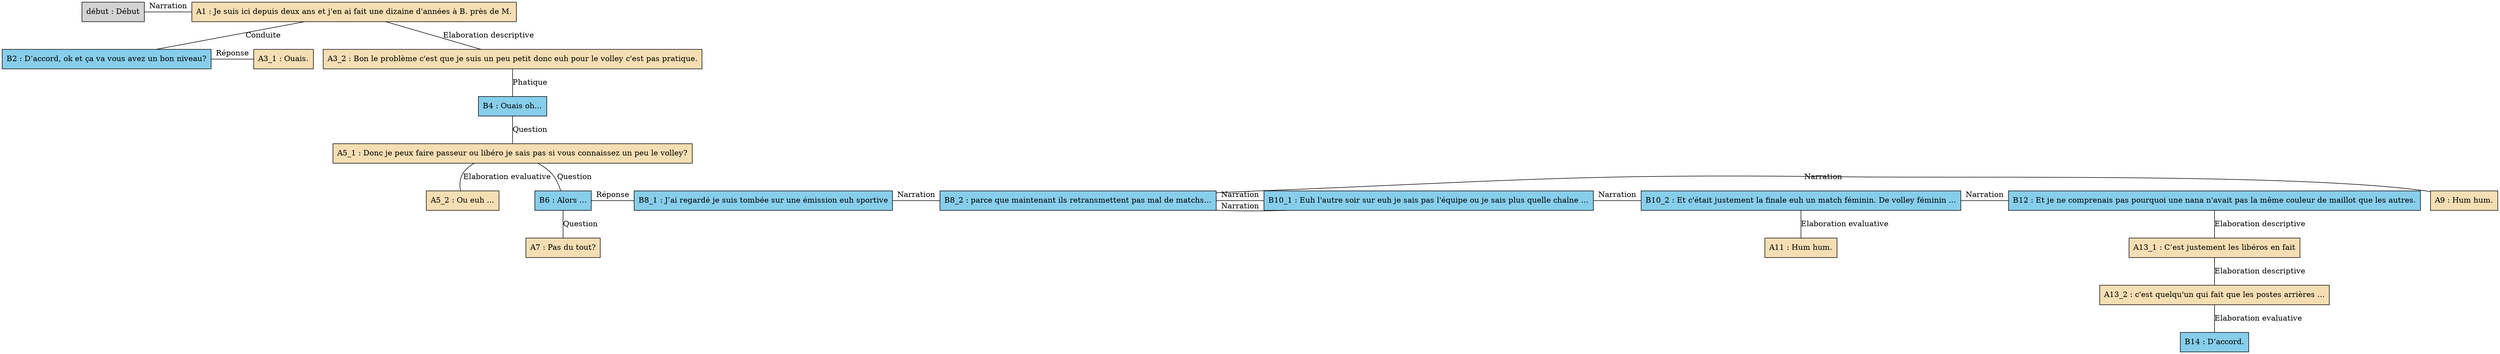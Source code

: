 digraph C08 {
	node [shape=box style=filled]
	"début" [label="début : Début"]
	A1 [label="A1 : Je suis ici depuis deux ans et j'en ai fait une dizaine d'années à B. près de M." fillcolor=wheat]
	B2 [label="B2 : D’accord, ok et ça va vous avez un bon niveau?" fillcolor=skyblue]
	A3_1 [label="A3_1 : Ouais." fillcolor=wheat]
	A3_2 [label="A3_2 : Bon le problème c'est que je suis un peu petit donc euh pour le volley c'est pas pratique." fillcolor=wheat]
	B4 [label="B4 : Ouais oh…" fillcolor=skyblue]
	A5_1 [label="A5_1 : Donc je peux faire passeur ou libéro je sais pas si vous connaissez un peu le volley?" fillcolor=wheat]
	A5_2 [label="A5_2 : Ou euh ..." fillcolor=wheat]
	B6 [label="B6 : Alors ..." fillcolor=skyblue]
	A7 [label="A7 : Pas du tout?" fillcolor=wheat]
	B8_1 [label="B8_1 : J’ai regardé je suis tombée sur une émission euh sportive" fillcolor=skyblue]
	B8_2 [label="B8_2 : parce que maintenant ils retransmettent pas mal de matchs…" fillcolor=skyblue]
	A9 [label="A9 : Hum hum." fillcolor=wheat]
	B10_1 [label="B10_1 : Euh l'autre soir sur euh je sais pas l'équipe ou je sais plus quelle chaîne …" fillcolor=skyblue]
	B10_2 [label="B10_2 : Et c'était justement la finale euh un match féminin. De volley féminin ..." fillcolor=skyblue]
	A11 [label="A11 : Hum hum." fillcolor=wheat]
	B12 [label="B12 : Et je ne comprenais pas pourquoi une nana n'avait pas la même couleur de maillot que les autres." fillcolor=skyblue]
	A13_1 [label="A13_1 : C’est justement les libéros en fait" fillcolor=wheat]
	A13_2 [label="A13_2 : c'est quelqu'un qui fait que les postes arrières ..." fillcolor=wheat]
	B14 [label="B14 : D’accord." fillcolor=skyblue]
	{
		rank=same
		"début"
		A1
		"début" -> A1 [label=Narration dir=none]
	}
	A1 -> B2 [label=Conduite dir=none]
	{
		rank=same
		B2
		A3_1
		B2 -> A3_1 [label="Réponse" dir=none]
	}
	A1 -> A3_2 [label="Elaboration descriptive" dir=none]
	A3_2 -> B4 [label=Phatique dir=none]
	B4 -> A5_1 [label=Question dir=none]
	A5_1 -> A5_2 [label="Elaboration evaluative" dir=none]
	A5_1 -> B6 [label=Question dir=none]
	B6 -> A7 [label=Question dir=none]
	{
		rank=same
		B6
		B8_1
		B6 -> B8_1 [label="Réponse" dir=none]
	}
	{
		rank=same
		B8_1
		B8_2
		B8_1 -> B8_2 [label=Narration dir=none]
	}
	{
		rank=same
		B8_2
		A9
		B8_2 -> A9 [label=Narration dir=none]
	}
	{
		rank=same
		B8_2
		B10_1
		B8_2 -> B10_1 [label=Narration dir=none]
	}
	{
		rank=same
		B8_2
		B10_1
		B8_2 -> B10_1 [label=Narration dir=none]
	}
	{
		rank=same
		B10_1
		B10_2
		B10_1 -> B10_2 [label=Narration dir=none]
	}
	B10_2 -> A11 [label="Elaboration evaluative" dir=none]
	{
		rank=same
		B10_2
		B12
		B10_2 -> B12 [label=Narration dir=none]
	}
	B12 -> A13_1 [label="Elaboration descriptive" dir=none]
	A13_1 -> A13_2 [label="Elaboration descriptive" dir=none]
	A13_2 -> B14 [label="Elaboration evaluative" dir=none]
}
